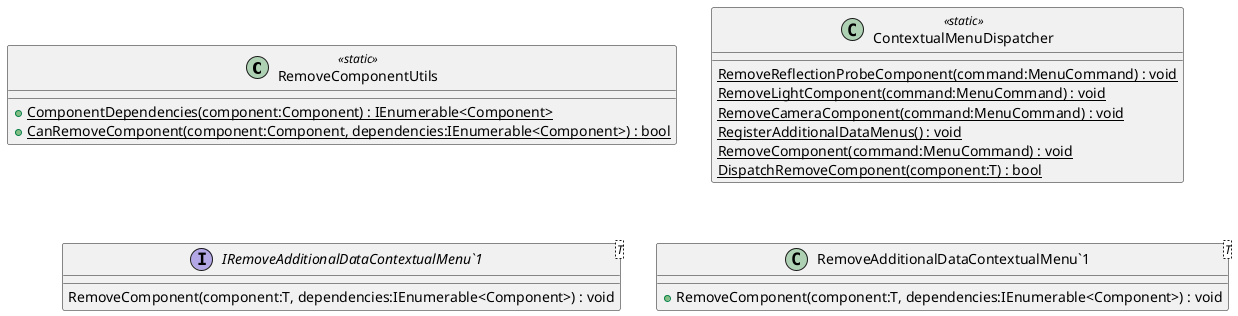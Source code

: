 @startuml
class RemoveComponentUtils <<static>> {
    + {static} ComponentDependencies(component:Component) : IEnumerable<Component>
    + {static} CanRemoveComponent(component:Component, dependencies:IEnumerable<Component>) : bool
}
class ContextualMenuDispatcher <<static>> {
    {static} RemoveReflectionProbeComponent(command:MenuCommand) : void
    {static} RemoveLightComponent(command:MenuCommand) : void
    {static} RemoveCameraComponent(command:MenuCommand) : void
    {static} RegisterAdditionalDataMenus() : void
    {static} RemoveComponent(command:MenuCommand) : void
    {static} DispatchRemoveComponent(component:T) : bool
}
interface "IRemoveAdditionalDataContextualMenu`1"<T> {
    RemoveComponent(component:T, dependencies:IEnumerable<Component>) : void
}
class "RemoveAdditionalDataContextualMenu`1"<T> {
    + RemoveComponent(component:T, dependencies:IEnumerable<Component>) : void
}
@enduml
